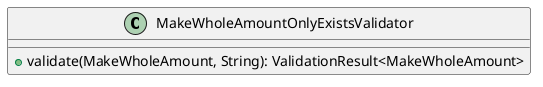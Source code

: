@startuml

    class MakeWholeAmountOnlyExistsValidator [[MakeWholeAmountOnlyExistsValidator.html]] {
        +validate(MakeWholeAmount, String): ValidationResult<MakeWholeAmount>
    }

@enduml
